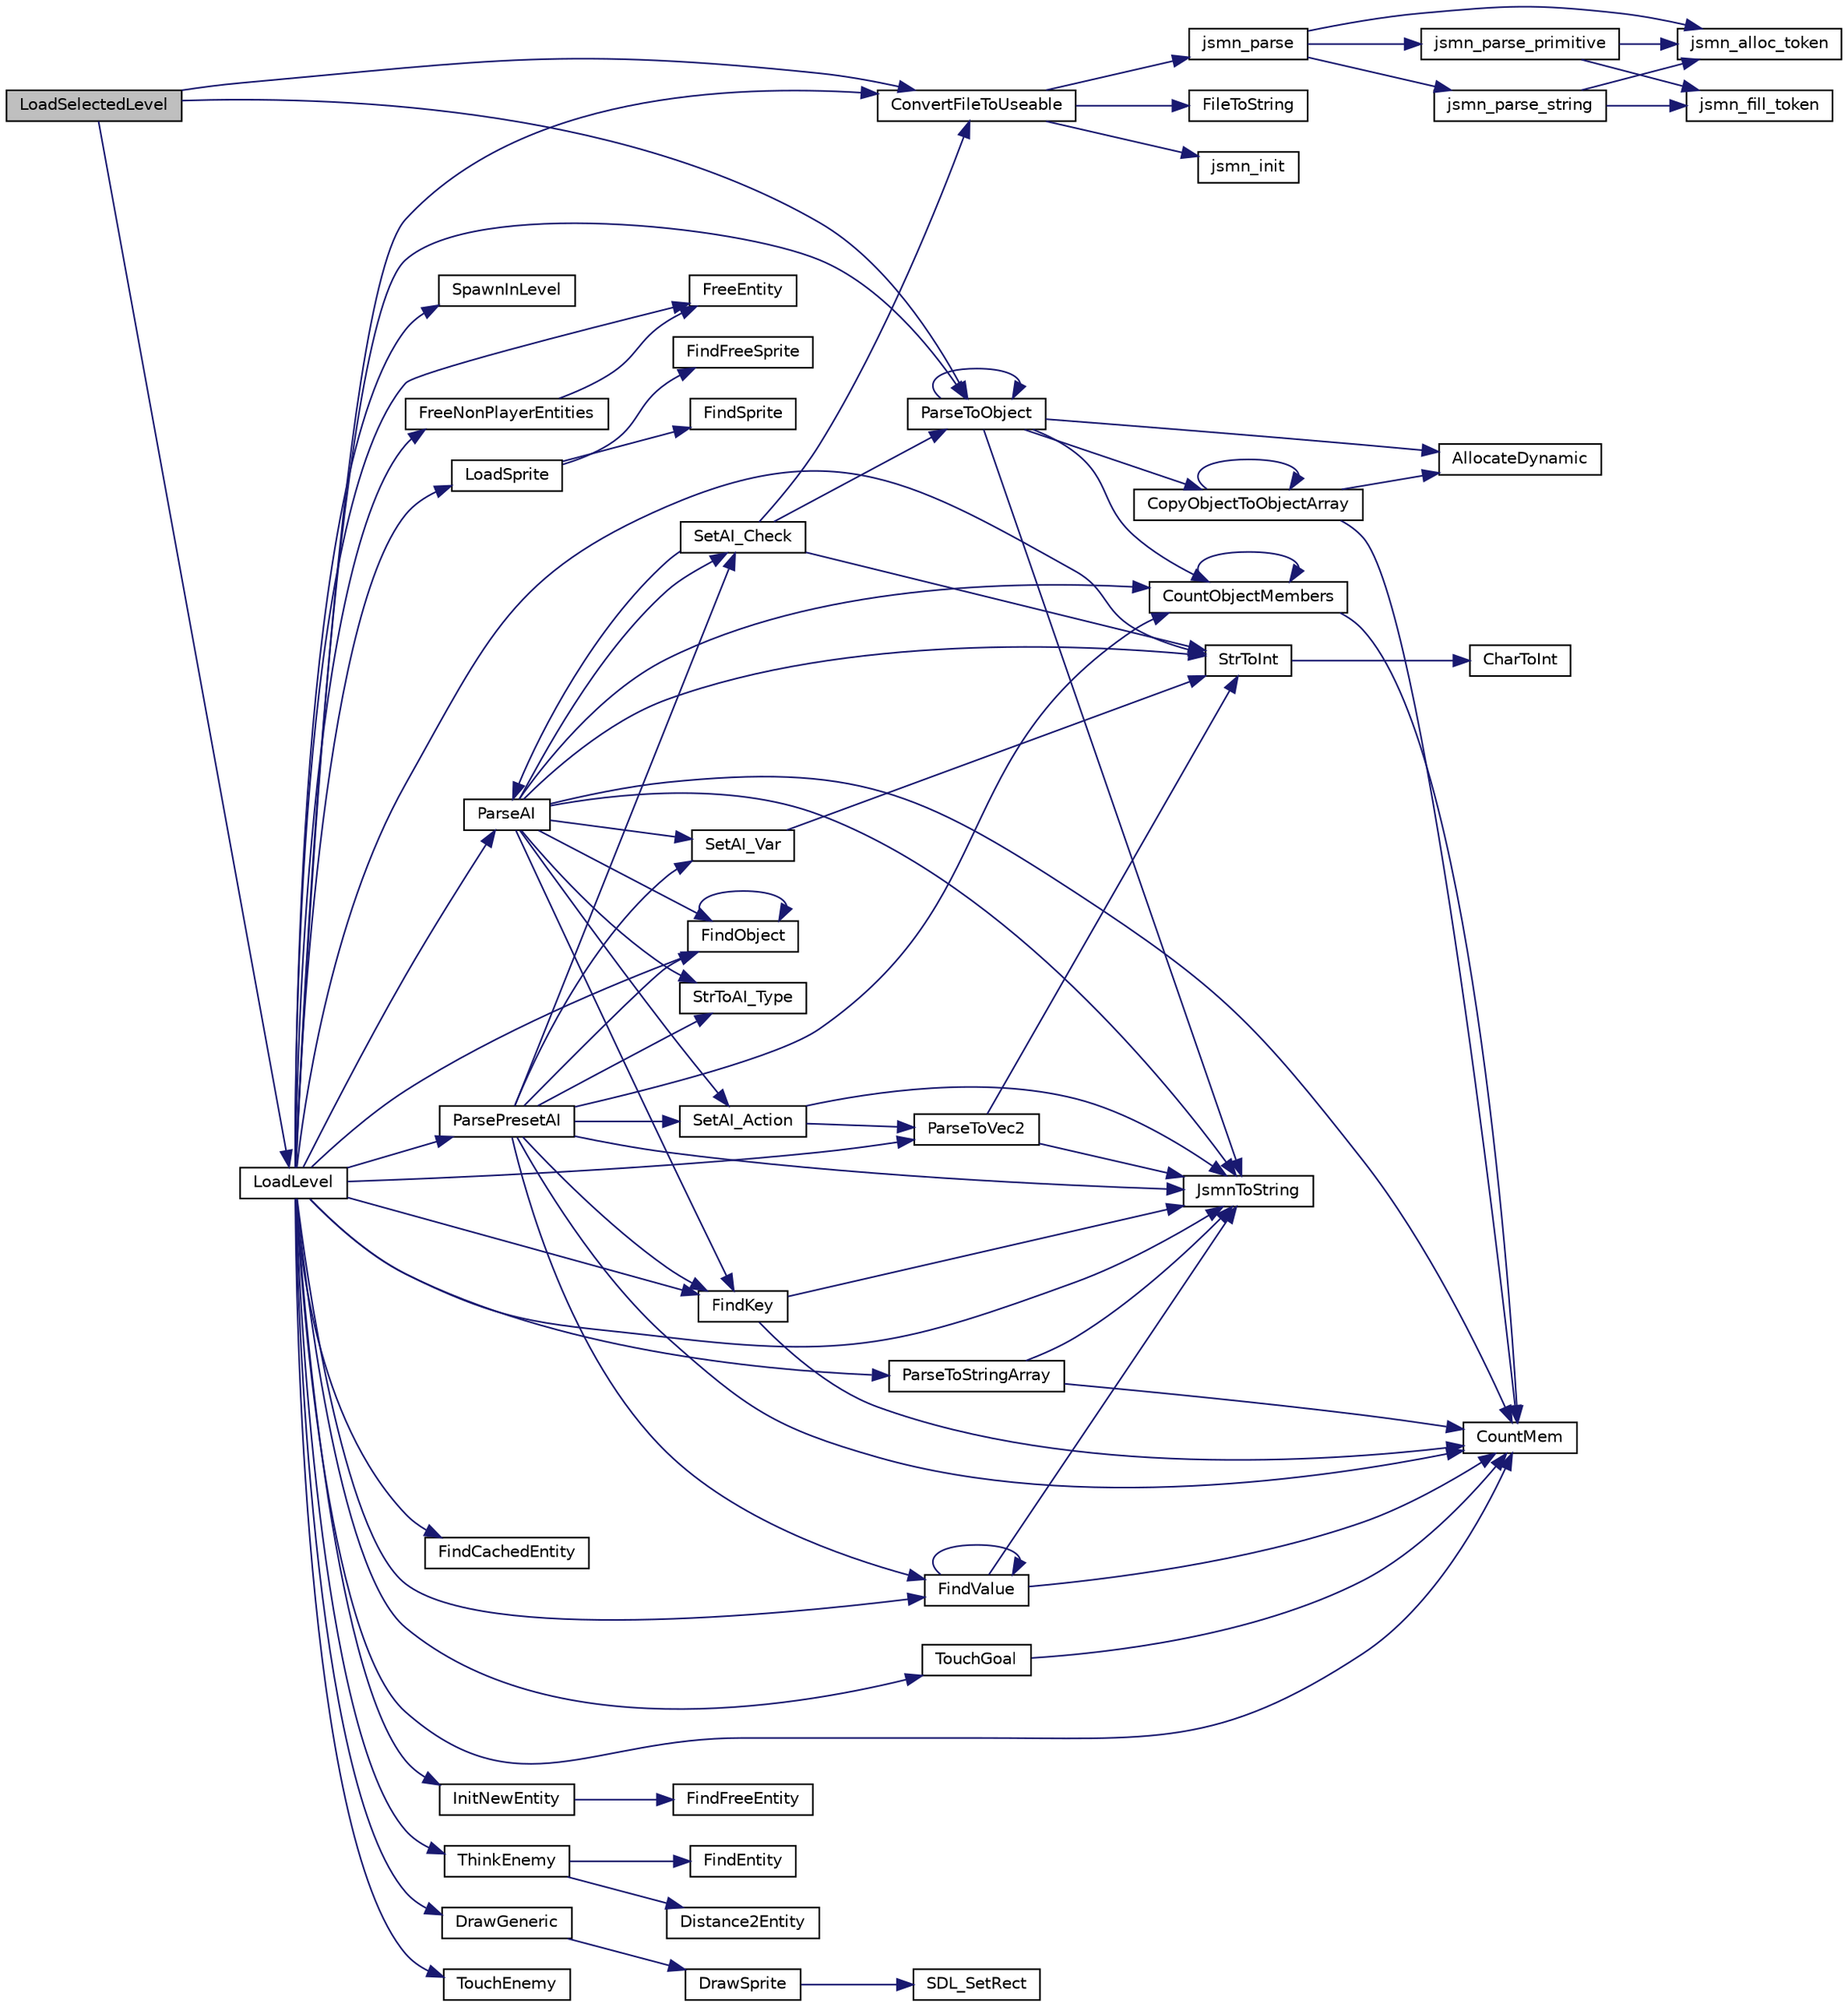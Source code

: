 digraph "LoadSelectedLevel"
{
  edge [fontname="Helvetica",fontsize="10",labelfontname="Helvetica",labelfontsize="10"];
  node [fontname="Helvetica",fontsize="10",shape=record];
  rankdir="LR";
  Node1 [label="LoadSelectedLevel",height=0.2,width=0.4,color="black", fillcolor="grey75", style="filled", fontcolor="black"];
  Node1 -> Node2 [color="midnightblue",fontsize="10",style="solid",fontname="Helvetica"];
  Node2 [label="ConvertFileToUseable",height=0.2,width=0.4,color="black", fillcolor="white", style="filled",URL="$mystrings_8c.html#a496e2427daae7d276aa1c25bf7173f9b"];
  Node2 -> Node3 [color="midnightblue",fontsize="10",style="solid",fontname="Helvetica"];
  Node3 [label="jsmn_init",height=0.2,width=0.4,color="black", fillcolor="white", style="filled",URL="$jsmn_8c.html#a8d4a8b3ce5c3d600feea38615b5f9aa6"];
  Node2 -> Node4 [color="midnightblue",fontsize="10",style="solid",fontname="Helvetica"];
  Node4 [label="FileToString",height=0.2,width=0.4,color="black", fillcolor="white", style="filled",URL="$mystrings_8c.html#a641da0f4b770922d999f38d2d23b2ed6"];
  Node2 -> Node5 [color="midnightblue",fontsize="10",style="solid",fontname="Helvetica"];
  Node5 [label="jsmn_parse",height=0.2,width=0.4,color="black", fillcolor="white", style="filled",URL="$jsmn_8c.html#a774f985a9750a10c7e88304e30191e03"];
  Node5 -> Node6 [color="midnightblue",fontsize="10",style="solid",fontname="Helvetica"];
  Node6 [label="jsmn_alloc_token",height=0.2,width=0.4,color="black", fillcolor="white", style="filled",URL="$jsmn_8c.html#a0d7a964b95b65cd16699a355ede80394"];
  Node5 -> Node7 [color="midnightblue",fontsize="10",style="solid",fontname="Helvetica"];
  Node7 [label="jsmn_parse_string",height=0.2,width=0.4,color="black", fillcolor="white", style="filled",URL="$jsmn_8c.html#a568f184e45bb9718270088e1e05a4264"];
  Node7 -> Node6 [color="midnightblue",fontsize="10",style="solid",fontname="Helvetica"];
  Node7 -> Node8 [color="midnightblue",fontsize="10",style="solid",fontname="Helvetica"];
  Node8 [label="jsmn_fill_token",height=0.2,width=0.4,color="black", fillcolor="white", style="filled",URL="$jsmn_8c.html#a20b875e37a2a5c88888c6d80068715be"];
  Node5 -> Node9 [color="midnightblue",fontsize="10",style="solid",fontname="Helvetica"];
  Node9 [label="jsmn_parse_primitive",height=0.2,width=0.4,color="black", fillcolor="white", style="filled",URL="$jsmn_8c.html#a4d1f29464811e2bbf5506fbe5c7ee9de"];
  Node9 -> Node6 [color="midnightblue",fontsize="10",style="solid",fontname="Helvetica"];
  Node9 -> Node8 [color="midnightblue",fontsize="10",style="solid",fontname="Helvetica"];
  Node1 -> Node10 [color="midnightblue",fontsize="10",style="solid",fontname="Helvetica"];
  Node10 [label="ParseToObject",height=0.2,width=0.4,color="black", fillcolor="white", style="filled",URL="$parseobject_8c.html#abeb996817aa47a5e463a47275c897483"];
  Node10 -> Node10 [color="midnightblue",fontsize="10",style="solid",fontname="Helvetica"];
  Node10 -> Node11 [color="midnightblue",fontsize="10",style="solid",fontname="Helvetica"];
  Node11 [label="JsmnToString",height=0.2,width=0.4,color="black", fillcolor="white", style="filled",URL="$mystrings_8c.html#a78d7d9580e10b30e6409ebfeb29e5cfe"];
  Node10 -> Node12 [color="midnightblue",fontsize="10",style="solid",fontname="Helvetica"];
  Node12 [label="CopyObjectToObjectArray",height=0.2,width=0.4,color="black", fillcolor="white", style="filled",URL="$parseobject_8c.html#a66550ec5ad5119b002932431e1ce8578"];
  Node12 -> Node13 [color="midnightblue",fontsize="10",style="solid",fontname="Helvetica"];
  Node13 [label="CountMem",height=0.2,width=0.4,color="black", fillcolor="white", style="filled",URL="$globals_8h.html#ab5272b6a1f2bf961c7534ec91a243715"];
  Node12 -> Node14 [color="midnightblue",fontsize="10",style="solid",fontname="Helvetica"];
  Node14 [label="AllocateDynamic",height=0.2,width=0.4,color="black", fillcolor="white", style="filled",URL="$globals_8h.html#a2263fb5e65c0597a8e4c35fa0c05e15d"];
  Node12 -> Node12 [color="midnightblue",fontsize="10",style="solid",fontname="Helvetica"];
  Node10 -> Node15 [color="midnightblue",fontsize="10",style="solid",fontname="Helvetica"];
  Node15 [label="CountObjectMembers",height=0.2,width=0.4,color="black", fillcolor="white", style="filled",URL="$parseobject_8c.html#aef0cb86d9b54e11206d154c369cb9a7e"];
  Node15 -> Node13 [color="midnightblue",fontsize="10",style="solid",fontname="Helvetica"];
  Node15 -> Node15 [color="midnightblue",fontsize="10",style="solid",fontname="Helvetica"];
  Node10 -> Node14 [color="midnightblue",fontsize="10",style="solid",fontname="Helvetica"];
  Node1 -> Node16 [color="midnightblue",fontsize="10",style="solid",fontname="Helvetica"];
  Node16 [label="LoadLevel",height=0.2,width=0.4,color="black", fillcolor="white", style="filled",URL="$parselevel_8c.html#ad9ebda29344f8ab359a5630fadc56489"];
  Node16 -> Node17 [color="midnightblue",fontsize="10",style="solid",fontname="Helvetica"];
  Node17 [label="FreeNonPlayerEntities",height=0.2,width=0.4,color="black", fillcolor="white", style="filled",URL="$entity_8c.html#aec8aad072a0215184b68b9815194950c"];
  Node17 -> Node18 [color="midnightblue",fontsize="10",style="solid",fontname="Helvetica"];
  Node18 [label="FreeEntity",height=0.2,width=0.4,color="black", fillcolor="white", style="filled",URL="$entity_8c.html#ae27dad323fa0f26748bd2485f5d019e3"];
  Node16 -> Node19 [color="midnightblue",fontsize="10",style="solid",fontname="Helvetica"];
  Node19 [label="FindKey",height=0.2,width=0.4,color="black", fillcolor="white", style="filled",URL="$mystrings_8c.html#a6466498df69994b55bb62b9b53652142"];
  Node19 -> Node13 [color="midnightblue",fontsize="10",style="solid",fontname="Helvetica"];
  Node19 -> Node11 [color="midnightblue",fontsize="10",style="solid",fontname="Helvetica"];
  Node16 -> Node11 [color="midnightblue",fontsize="10",style="solid",fontname="Helvetica"];
  Node16 -> Node20 [color="midnightblue",fontsize="10",style="solid",fontname="Helvetica"];
  Node20 [label="LoadSprite",height=0.2,width=0.4,color="black", fillcolor="white", style="filled",URL="$graphics_8c.html#a9ef47fe758affb875f01b07e551513c7"];
  Node20 -> Node21 [color="midnightblue",fontsize="10",style="solid",fontname="Helvetica"];
  Node21 [label="FindSprite",height=0.2,width=0.4,color="black", fillcolor="white", style="filled",URL="$graphics_8c.html#af4c49239d2f0e5306964c66be9553832"];
  Node20 -> Node22 [color="midnightblue",fontsize="10",style="solid",fontname="Helvetica"];
  Node22 [label="FindFreeSprite",height=0.2,width=0.4,color="black", fillcolor="white", style="filled",URL="$graphics_8c.html#a88a59e4cda72f43e47b635ed6c6a9f95"];
  Node16 -> Node23 [color="midnightblue",fontsize="10",style="solid",fontname="Helvetica"];
  Node23 [label="FindObject",height=0.2,width=0.4,color="black", fillcolor="white", style="filled",URL="$parseobject_8c.html#a0d7610fbd167c6f81519e6ab3403e3bd"];
  Node23 -> Node23 [color="midnightblue",fontsize="10",style="solid",fontname="Helvetica"];
  Node16 -> Node24 [color="midnightblue",fontsize="10",style="solid",fontname="Helvetica"];
  Node24 [label="ParseToVec2",height=0.2,width=0.4,color="black", fillcolor="white", style="filled",URL="$parsevariable_8c.html#aece06ba78503ca86b77daa6c0f64d01f"];
  Node24 -> Node11 [color="midnightblue",fontsize="10",style="solid",fontname="Helvetica"];
  Node24 -> Node25 [color="midnightblue",fontsize="10",style="solid",fontname="Helvetica"];
  Node25 [label="StrToInt",height=0.2,width=0.4,color="black", fillcolor="white", style="filled",URL="$mystrings_8c.html#a7847ecf365cd64921278854576e5ddcc"];
  Node25 -> Node26 [color="midnightblue",fontsize="10",style="solid",fontname="Helvetica"];
  Node26 [label="CharToInt",height=0.2,width=0.4,color="black", fillcolor="white", style="filled",URL="$mystrings_8c.html#a357780097bc5067ece05926de2d77eae"];
  Node16 -> Node13 [color="midnightblue",fontsize="10",style="solid",fontname="Helvetica"];
  Node16 -> Node27 [color="midnightblue",fontsize="10",style="solid",fontname="Helvetica"];
  Node27 [label="FindValue",height=0.2,width=0.4,color="black", fillcolor="white", style="filled",URL="$mystrings_8c.html#ac183085aec4f8b1867b5737aacb9c37f"];
  Node27 -> Node13 [color="midnightblue",fontsize="10",style="solid",fontname="Helvetica"];
  Node27 -> Node11 [color="midnightblue",fontsize="10",style="solid",fontname="Helvetica"];
  Node27 -> Node27 [color="midnightblue",fontsize="10",style="solid",fontname="Helvetica"];
  Node16 -> Node28 [color="midnightblue",fontsize="10",style="solid",fontname="Helvetica"];
  Node28 [label="FindCachedEntity",height=0.2,width=0.4,color="black", fillcolor="white", style="filled",URL="$entity_8c.html#a018dc9e984dbb58b293f263775b528c6"];
  Node16 -> Node18 [color="midnightblue",fontsize="10",style="solid",fontname="Helvetica"];
  Node16 -> Node2 [color="midnightblue",fontsize="10",style="solid",fontname="Helvetica"];
  Node16 -> Node10 [color="midnightblue",fontsize="10",style="solid",fontname="Helvetica"];
  Node16 -> Node29 [color="midnightblue",fontsize="10",style="solid",fontname="Helvetica"];
  Node29 [label="ParseAI",height=0.2,width=0.4,color="black", fillcolor="white", style="filled",URL="$ai__interpret_8c.html#a487d35ce74f749b0bfb024a900699f37"];
  Node29 -> Node23 [color="midnightblue",fontsize="10",style="solid",fontname="Helvetica"];
  Node29 -> Node19 [color="midnightblue",fontsize="10",style="solid",fontname="Helvetica"];
  Node29 -> Node11 [color="midnightblue",fontsize="10",style="solid",fontname="Helvetica"];
  Node29 -> Node13 [color="midnightblue",fontsize="10",style="solid",fontname="Helvetica"];
  Node29 -> Node30 [color="midnightblue",fontsize="10",style="solid",fontname="Helvetica"];
  Node30 [label="SetAI_Var",height=0.2,width=0.4,color="black", fillcolor="white", style="filled",URL="$ai__interpret_8c.html#a38a992ac4f024da776101ad1a2957ac4"];
  Node30 -> Node25 [color="midnightblue",fontsize="10",style="solid",fontname="Helvetica"];
  Node29 -> Node25 [color="midnightblue",fontsize="10",style="solid",fontname="Helvetica"];
  Node29 -> Node31 [color="midnightblue",fontsize="10",style="solid",fontname="Helvetica"];
  Node31 [label="SetAI_Action",height=0.2,width=0.4,color="black", fillcolor="white", style="filled",URL="$ai__interpret_8c.html#a5d87dca860c5320136e684cbe422ca21"];
  Node31 -> Node24 [color="midnightblue",fontsize="10",style="solid",fontname="Helvetica"];
  Node31 -> Node11 [color="midnightblue",fontsize="10",style="solid",fontname="Helvetica"];
  Node29 -> Node15 [color="midnightblue",fontsize="10",style="solid",fontname="Helvetica"];
  Node29 -> Node32 [color="midnightblue",fontsize="10",style="solid",fontname="Helvetica"];
  Node32 [label="SetAI_Check",height=0.2,width=0.4,color="black", fillcolor="white", style="filled",URL="$ai__interpret_8c.html#a16e24cd82a74fa54781c203aaccec738"];
  Node32 -> Node25 [color="midnightblue",fontsize="10",style="solid",fontname="Helvetica"];
  Node32 -> Node2 [color="midnightblue",fontsize="10",style="solid",fontname="Helvetica"];
  Node32 -> Node10 [color="midnightblue",fontsize="10",style="solid",fontname="Helvetica"];
  Node32 -> Node29 [color="midnightblue",fontsize="10",style="solid",fontname="Helvetica"];
  Node29 -> Node33 [color="midnightblue",fontsize="10",style="solid",fontname="Helvetica"];
  Node33 [label="StrToAI_Type",height=0.2,width=0.4,color="black", fillcolor="white", style="filled",URL="$ai__interpret_8c.html#a38d0ac016fd6a956b4fcdd5eefdff0c1"];
  Node16 -> Node34 [color="midnightblue",fontsize="10",style="solid",fontname="Helvetica"];
  Node34 [label="ParseToStringArray",height=0.2,width=0.4,color="black", fillcolor="white", style="filled",URL="$parsevariable_8c.html#a090f6fa5f93d7a5becca914af766d1d8"];
  Node34 -> Node13 [color="midnightblue",fontsize="10",style="solid",fontname="Helvetica"];
  Node34 -> Node11 [color="midnightblue",fontsize="10",style="solid",fontname="Helvetica"];
  Node16 -> Node35 [color="midnightblue",fontsize="10",style="solid",fontname="Helvetica"];
  Node35 [label="ParsePresetAI",height=0.2,width=0.4,color="black", fillcolor="white", style="filled",URL="$ai__interpret_8c.html#a325c62634a19a96fcd9117b5f59968d6"];
  Node35 -> Node23 [color="midnightblue",fontsize="10",style="solid",fontname="Helvetica"];
  Node35 -> Node19 [color="midnightblue",fontsize="10",style="solid",fontname="Helvetica"];
  Node35 -> Node11 [color="midnightblue",fontsize="10",style="solid",fontname="Helvetica"];
  Node35 -> Node13 [color="midnightblue",fontsize="10",style="solid",fontname="Helvetica"];
  Node35 -> Node27 [color="midnightblue",fontsize="10",style="solid",fontname="Helvetica"];
  Node35 -> Node30 [color="midnightblue",fontsize="10",style="solid",fontname="Helvetica"];
  Node35 -> Node31 [color="midnightblue",fontsize="10",style="solid",fontname="Helvetica"];
  Node35 -> Node15 [color="midnightblue",fontsize="10",style="solid",fontname="Helvetica"];
  Node35 -> Node32 [color="midnightblue",fontsize="10",style="solid",fontname="Helvetica"];
  Node35 -> Node33 [color="midnightblue",fontsize="10",style="solid",fontname="Helvetica"];
  Node16 -> Node25 [color="midnightblue",fontsize="10",style="solid",fontname="Helvetica"];
  Node16 -> Node36 [color="midnightblue",fontsize="10",style="solid",fontname="Helvetica"];
  Node36 [label="InitNewEntity",height=0.2,width=0.4,color="black", fillcolor="white", style="filled",URL="$entity_8c.html#ad5cd21060189ddd8246414069ee01676"];
  Node36 -> Node37 [color="midnightblue",fontsize="10",style="solid",fontname="Helvetica"];
  Node37 [label="FindFreeEntity",height=0.2,width=0.4,color="black", fillcolor="white", style="filled",URL="$entity_8c.html#ace2c9f2a6fee203dab937c5e716ad7dd"];
  Node16 -> Node38 [color="midnightblue",fontsize="10",style="solid",fontname="Helvetica"];
  Node38 [label="ThinkEnemy",height=0.2,width=0.4,color="black", fillcolor="white", style="filled",URL="$entity_8c.html#a6c8f8a4a732c4324caca6ba22521e5a7"];
  Node38 -> Node39 [color="midnightblue",fontsize="10",style="solid",fontname="Helvetica"];
  Node39 [label="Distance2Entity",height=0.2,width=0.4,color="black", fillcolor="white", style="filled",URL="$entity_8c.html#a1c8f7981791b1935beab73c3faab96a5"];
  Node38 -> Node40 [color="midnightblue",fontsize="10",style="solid",fontname="Helvetica"];
  Node40 [label="FindEntity",height=0.2,width=0.4,color="black", fillcolor="white", style="filled",URL="$entity_8c.html#aa4c00fea364c35f0a56dd90b9c38efb0"];
  Node16 -> Node41 [color="midnightblue",fontsize="10",style="solid",fontname="Helvetica"];
  Node41 [label="DrawGeneric",height=0.2,width=0.4,color="black", fillcolor="white", style="filled",URL="$entity_8c.html#a8572f94d16405fa3b42dd584893852bd"];
  Node41 -> Node42 [color="midnightblue",fontsize="10",style="solid",fontname="Helvetica"];
  Node42 [label="DrawSprite",height=0.2,width=0.4,color="black", fillcolor="white", style="filled",URL="$graphics_8c.html#a17fde33b1d856d825920d633285aec6e"];
  Node42 -> Node43 [color="midnightblue",fontsize="10",style="solid",fontname="Helvetica"];
  Node43 [label="SDL_SetRect",height=0.2,width=0.4,color="black", fillcolor="white", style="filled",URL="$graphics_8c.html#af04a9f3481d89afc13d2e2e0a621fad6"];
  Node16 -> Node44 [color="midnightblue",fontsize="10",style="solid",fontname="Helvetica"];
  Node44 [label="TouchEnemy",height=0.2,width=0.4,color="black", fillcolor="white", style="filled",URL="$entity_8c.html#a8460f228ddd46eb74cf3693274191365"];
  Node16 -> Node45 [color="midnightblue",fontsize="10",style="solid",fontname="Helvetica"];
  Node45 [label="TouchGoal",height=0.2,width=0.4,color="black", fillcolor="white", style="filled",URL="$entity_8c.html#a4929b147240092a570d720f74ce10617"];
  Node45 -> Node13 [color="midnightblue",fontsize="10",style="solid",fontname="Helvetica"];
  Node16 -> Node46 [color="midnightblue",fontsize="10",style="solid",fontname="Helvetica"];
  Node46 [label="SpawnInLevel",height=0.2,width=0.4,color="black", fillcolor="white", style="filled",URL="$parselevel_8c.html#afd1ec7c09a102e0695a56e7882eec799"];
}
